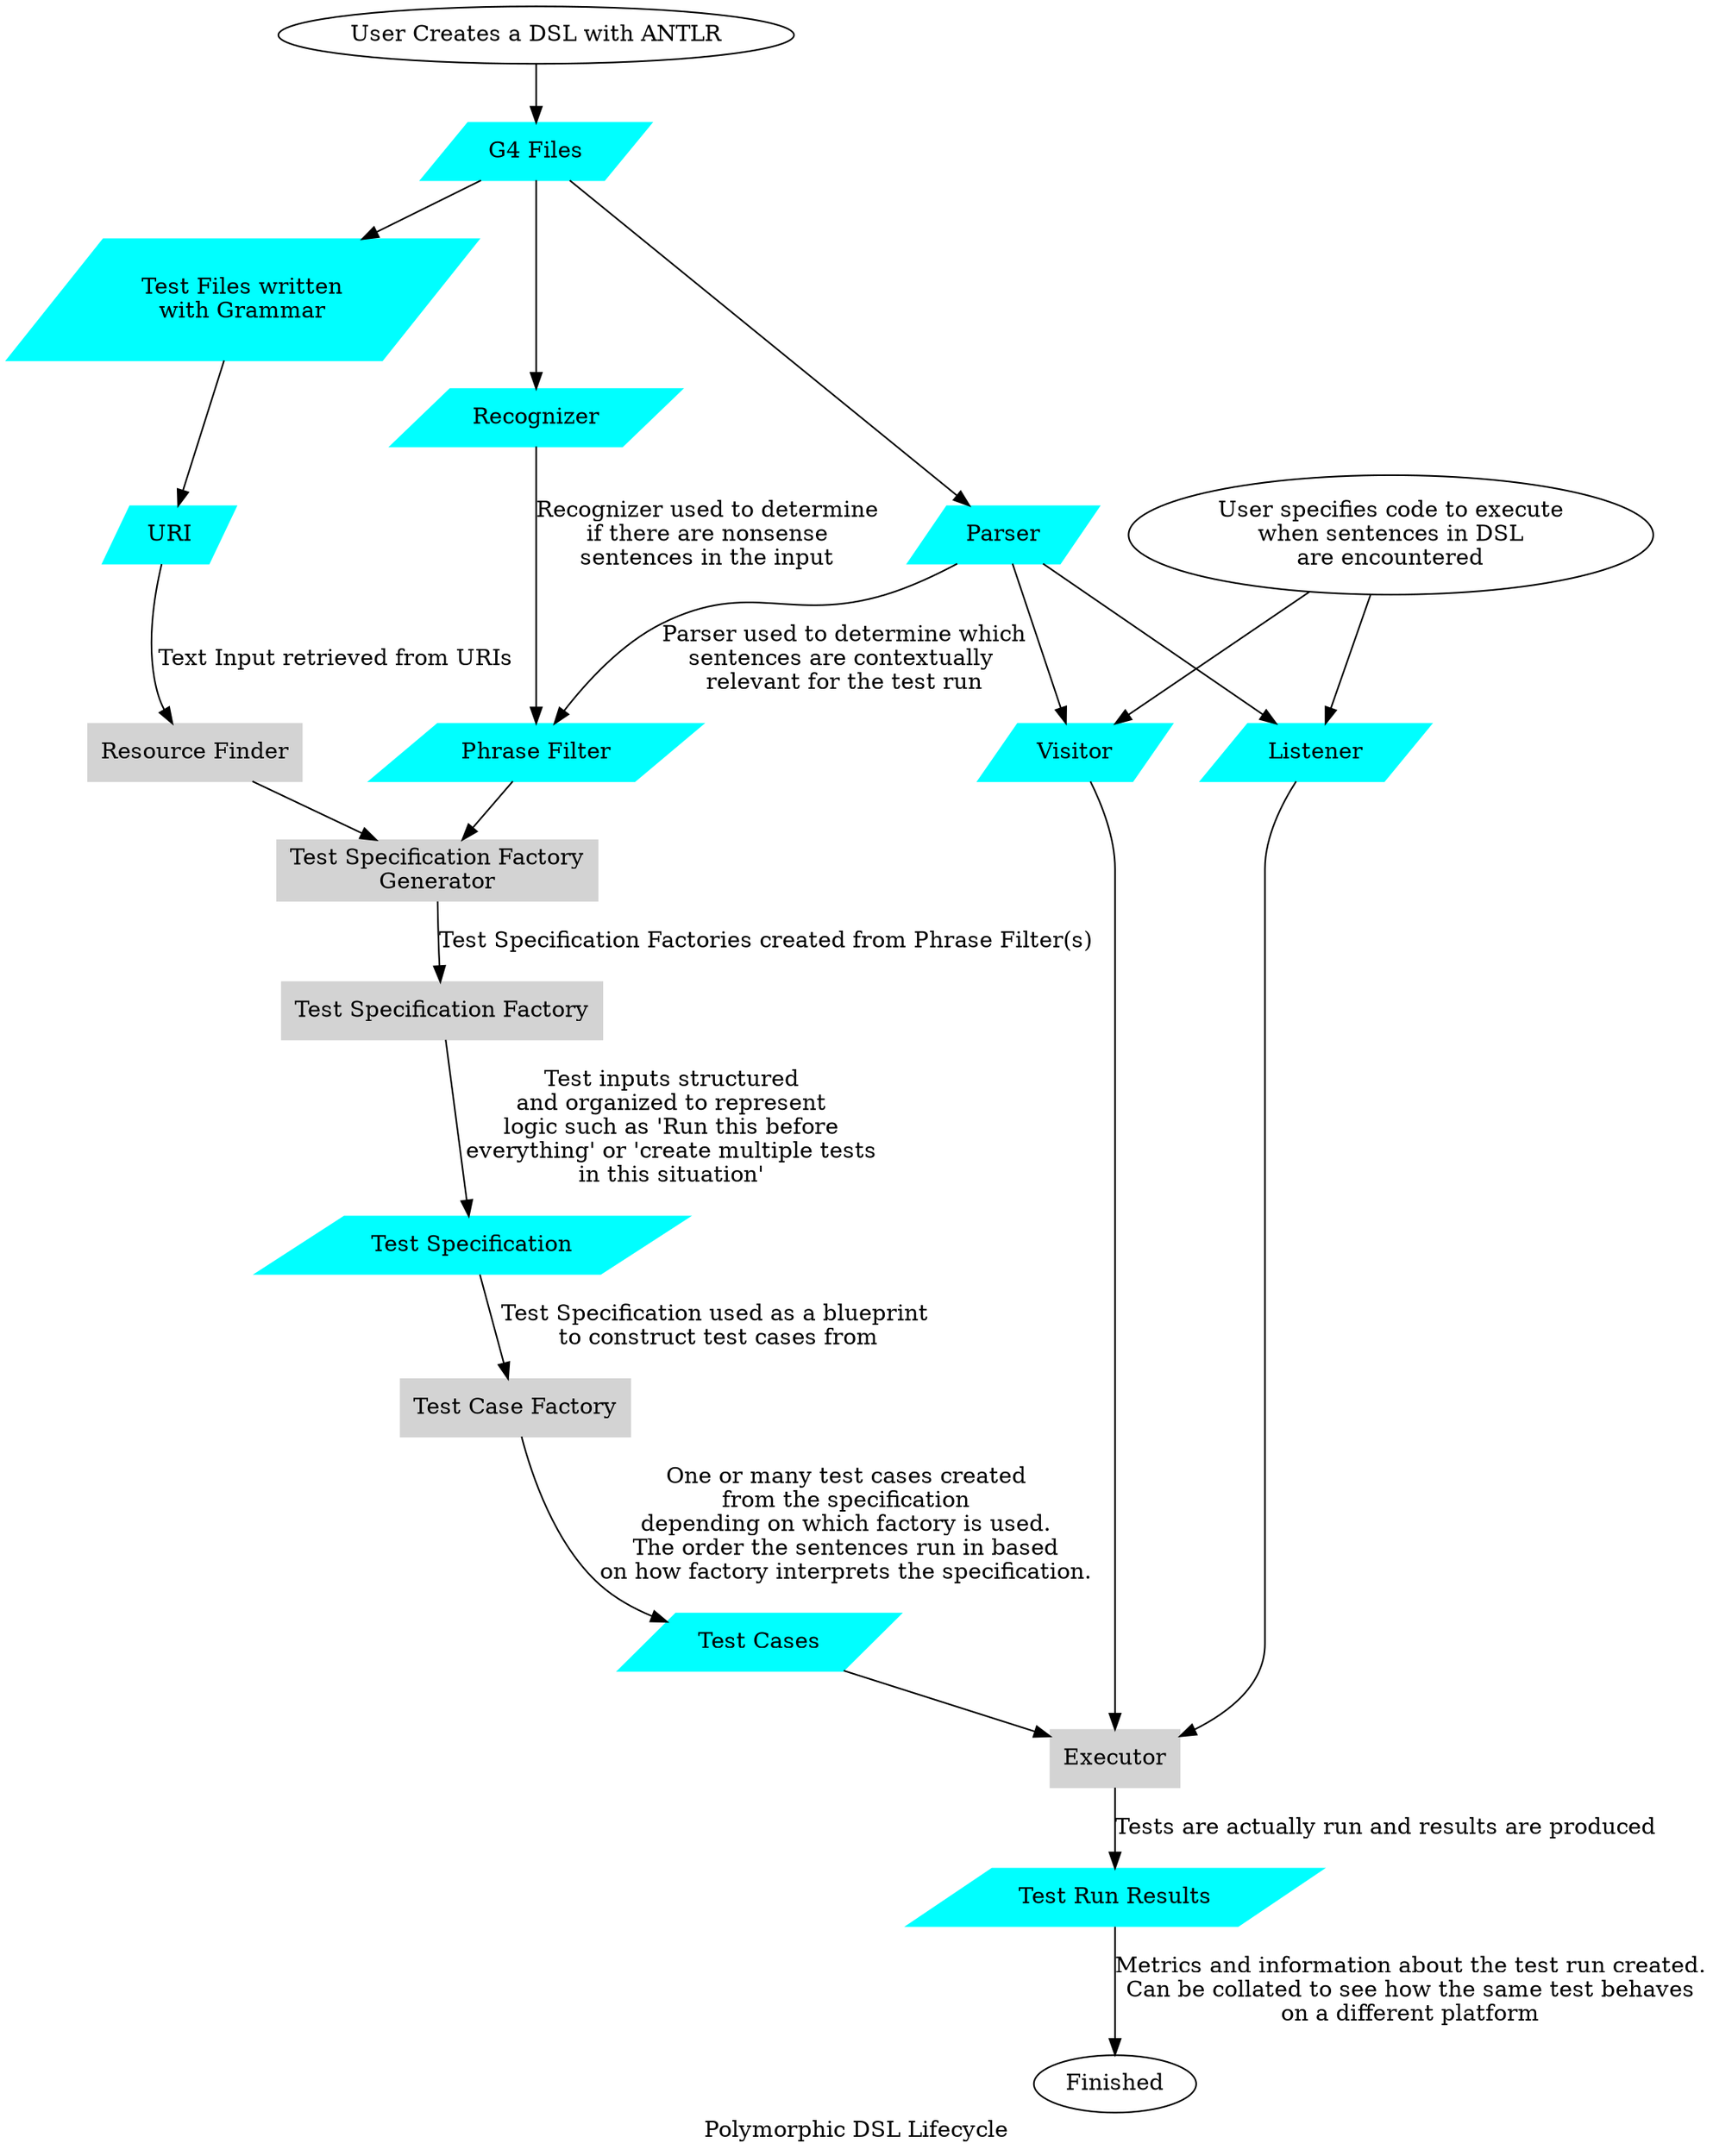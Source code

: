 # Overview explaining how PDSL works

digraph pdsl {
  graph[label="Polymorphic DSL Lifecycle"]
  subgraph components {
      node [shape=box color=lightgray style=filled]
      "Resource Finder"
      "Test Specification Factory\nGenerator"
      "Test Specification Factory"
      "Test Case Factory"
      Executor

  }
  subgraph artifacts {
      node [shape=parallelogram color=cyan style=filled]
      "Phrase Filter"
      "Test Cases"
      "Test Specification"
      Recognizer
      Parser
      URI

      "G4 Files"
      "Test Run Results"
      "Test Files written\nwith Grammar"
      Visitor
      Listener
  }
  "User Creates a DSL with ANTLR"
  "User specifies code to execute\nwhen sentences in DSL\nare encountered" -> {Visitor Listener}
Parser -> {Visitor Listener}
Visitor -> Executor
Listener -> Executor
"User Creates a DSL with ANTLR" -> "G4 Files"
"Parser" -> "Phrase Filter" [label="Parser used to determine which\nsentences are contextually \nrelevant for the test run"]
    "Recognizer" -> "Phrase Filter" [label="Recognizer used to determine\n if there are nonsense \nsentences in the input"]


"G4 Files" -> { "Test Files written\nwith Grammar" "Recognizer" "Parser"}
  "Test Files written\nwith Grammar" -> {URI }
   URI -> "Resource Finder" [label="Text Input retrieved from URIs"]
  "Resource Finder" -> "Test Specification Factory\nGenerator"
  "Phrase Filter" -> "Test Specification Factory\nGenerator"
  "Test Specification Factory\nGenerator" -> "Test Specification Factory"
  [label="Test Specification Factories created from Phrase Filter(s)\n"]
  "Test Specification Factory" -> "Test Specification" [label="Test inputs structured\nand organized to represent\nlogic such as 'Run this before\neverything' or 'create multiple tests\nin this situation'"]
  "Test Specification" -> "Test Case Factory" [label="Test Specification used as a blueprint\n to construct test cases from"]
  "Test Case Factory" -> "Test Cases" [label="One or many test cases created\nfrom the specification\ndepending on which factory is used.\nThe order the sentences run in based\non how factory interprets the specification."]
  "Test Cases" -> "Executor"
  "Executor" -> "Test Run Results"  [label="Tests are actually run and results are produced"]
    "Test Run Results" -> Finished [label="Metrics and information about the test run created.\nCan be collated to see how the same test behaves\non a different platform"]

}
